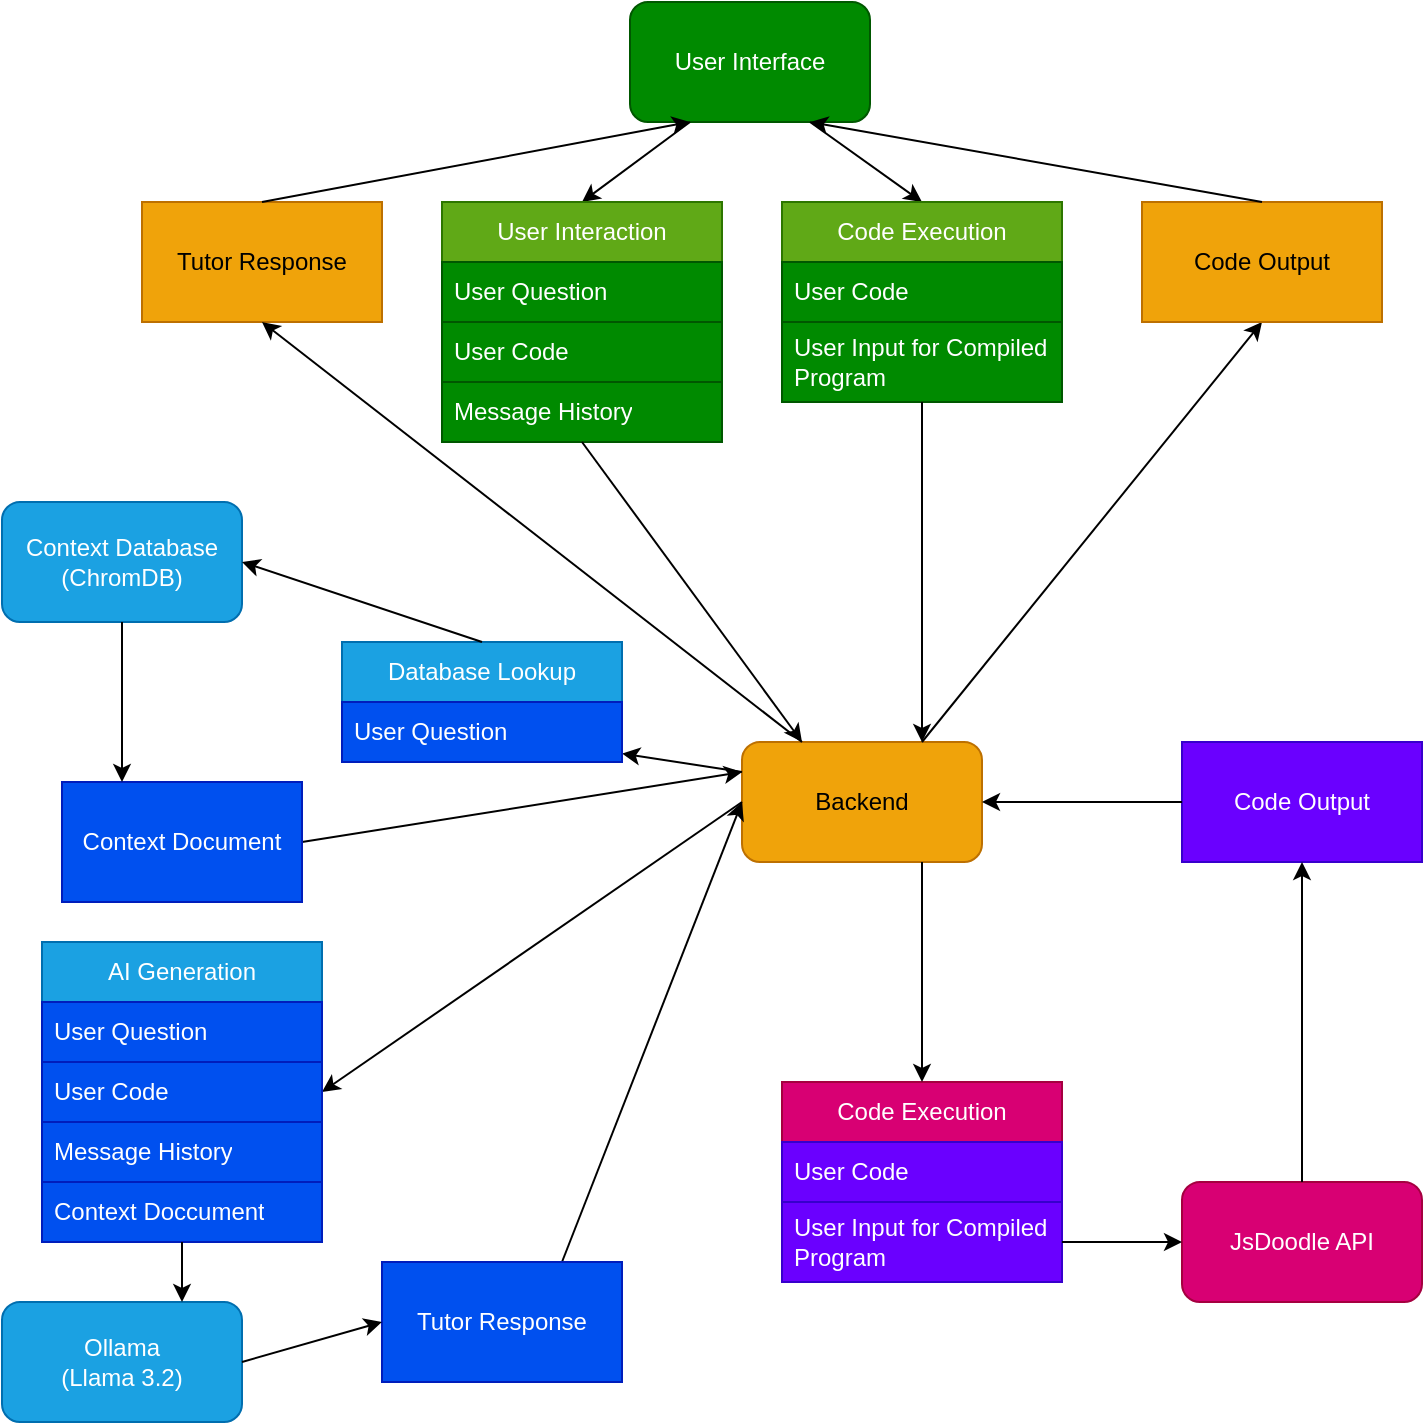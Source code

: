 <mxfile version="26.2.4">
  <diagram name="Page-1" id="Ih6s8407GPftAA1d-NDL">
    <mxGraphModel dx="1171" dy="754" grid="1" gridSize="10" guides="1" tooltips="1" connect="1" arrows="1" fold="1" page="1" pageScale="1" pageWidth="827" pageHeight="1169" math="0" shadow="0">
      <root>
        <mxCell id="0" />
        <mxCell id="1" parent="0" />
        <mxCell id="bCs0D3ElvCFrIqhlkfA1-1" value="User Interface" style="rounded=1;whiteSpace=wrap;html=1;fillColor=#008a00;fontColor=#ffffff;strokeColor=#005700;" vertex="1" parent="1">
          <mxGeometry x="354" y="20" width="120" height="60" as="geometry" />
        </mxCell>
        <mxCell id="bCs0D3ElvCFrIqhlkfA1-2" value="Backend" style="rounded=1;whiteSpace=wrap;html=1;fillColor=#f0a30a;fontColor=#000000;strokeColor=#BD7000;" vertex="1" parent="1">
          <mxGeometry x="410" y="390" width="120" height="60" as="geometry" />
        </mxCell>
        <mxCell id="bCs0D3ElvCFrIqhlkfA1-6" value="" style="endArrow=classic;html=1;rounded=0;exitX=0.25;exitY=1;exitDx=0;exitDy=0;entryX=0.5;entryY=0;entryDx=0;entryDy=0;" edge="1" parent="1" source="bCs0D3ElvCFrIqhlkfA1-1" target="bCs0D3ElvCFrIqhlkfA1-7">
          <mxGeometry width="50" height="50" relative="1" as="geometry">
            <mxPoint x="320" y="270" as="sourcePoint" />
            <mxPoint x="370" y="220" as="targetPoint" />
          </mxGeometry>
        </mxCell>
        <mxCell id="bCs0D3ElvCFrIqhlkfA1-7" value="User Interaction" style="swimlane;fontStyle=0;childLayout=stackLayout;horizontal=1;startSize=30;horizontalStack=0;resizeParent=1;resizeParentMax=0;resizeLast=0;collapsible=1;marginBottom=0;whiteSpace=wrap;html=1;fillColor=#60a917;fontColor=#ffffff;strokeColor=#2D7600;" vertex="1" parent="1">
          <mxGeometry x="260" y="120" width="140" height="120" as="geometry" />
        </mxCell>
        <mxCell id="bCs0D3ElvCFrIqhlkfA1-8" value="User Question" style="text;strokeColor=#005700;fillColor=#008a00;align=left;verticalAlign=middle;spacingLeft=4;spacingRight=4;overflow=hidden;points=[[0,0.5],[1,0.5]];portConstraint=eastwest;rotatable=0;whiteSpace=wrap;html=1;fontColor=#ffffff;" vertex="1" parent="bCs0D3ElvCFrIqhlkfA1-7">
          <mxGeometry y="30" width="140" height="30" as="geometry" />
        </mxCell>
        <mxCell id="bCs0D3ElvCFrIqhlkfA1-9" value="User Code" style="text;strokeColor=#005700;fillColor=#008a00;align=left;verticalAlign=middle;spacingLeft=4;spacingRight=4;overflow=hidden;points=[[0,0.5],[1,0.5]];portConstraint=eastwest;rotatable=0;whiteSpace=wrap;html=1;fontColor=#ffffff;" vertex="1" parent="bCs0D3ElvCFrIqhlkfA1-7">
          <mxGeometry y="60" width="140" height="30" as="geometry" />
        </mxCell>
        <mxCell id="bCs0D3ElvCFrIqhlkfA1-10" value="Message History" style="text;strokeColor=#005700;fillColor=#008a00;align=left;verticalAlign=middle;spacingLeft=4;spacingRight=4;overflow=hidden;points=[[0,0.5],[1,0.5]];portConstraint=eastwest;rotatable=0;whiteSpace=wrap;html=1;fontColor=#ffffff;" vertex="1" parent="bCs0D3ElvCFrIqhlkfA1-7">
          <mxGeometry y="90" width="140" height="30" as="geometry" />
        </mxCell>
        <mxCell id="bCs0D3ElvCFrIqhlkfA1-12" value="" style="endArrow=classic;html=1;rounded=0;entryX=0.25;entryY=0;entryDx=0;entryDy=0;exitX=0.5;exitY=1;exitDx=0;exitDy=0;" edge="1" parent="1" source="bCs0D3ElvCFrIqhlkfA1-7" target="bCs0D3ElvCFrIqhlkfA1-2">
          <mxGeometry width="50" height="50" relative="1" as="geometry">
            <mxPoint x="300" y="330" as="sourcePoint" />
            <mxPoint x="350" y="330" as="targetPoint" />
          </mxGeometry>
        </mxCell>
        <mxCell id="bCs0D3ElvCFrIqhlkfA1-13" value="" style="endArrow=classic;html=1;rounded=0;exitX=0;exitY=0.25;exitDx=0;exitDy=0;" edge="1" parent="1" source="bCs0D3ElvCFrIqhlkfA1-2" target="bCs0D3ElvCFrIqhlkfA1-20">
          <mxGeometry width="50" height="50" relative="1" as="geometry">
            <mxPoint x="230" y="550" as="sourcePoint" />
            <mxPoint x="250" y="425" as="targetPoint" />
          </mxGeometry>
        </mxCell>
        <mxCell id="bCs0D3ElvCFrIqhlkfA1-14" value="" style="endArrow=classic;html=1;rounded=0;exitX=1;exitY=0.5;exitDx=0;exitDy=0;entryX=0;entryY=0.25;entryDx=0;entryDy=0;" edge="1" parent="1" source="bCs0D3ElvCFrIqhlkfA1-28" target="bCs0D3ElvCFrIqhlkfA1-2">
          <mxGeometry width="50" height="50" relative="1" as="geometry">
            <mxPoint x="140" y="490" as="sourcePoint" />
            <mxPoint x="340" y="430" as="targetPoint" />
          </mxGeometry>
        </mxCell>
        <mxCell id="bCs0D3ElvCFrIqhlkfA1-15" value="Context Database (ChromDB)" style="rounded=1;whiteSpace=wrap;html=1;fillColor=#1ba1e2;fontColor=#ffffff;strokeColor=#006EAF;" vertex="1" parent="1">
          <mxGeometry x="40" y="270" width="120" height="60" as="geometry" />
        </mxCell>
        <mxCell id="bCs0D3ElvCFrIqhlkfA1-16" value="" style="endArrow=classic;html=1;rounded=0;exitX=0;exitY=0.5;exitDx=0;exitDy=0;entryX=1;entryY=0.5;entryDx=0;entryDy=0;" edge="1" parent="1" source="bCs0D3ElvCFrIqhlkfA1-2" target="bCs0D3ElvCFrIqhlkfA1-38">
          <mxGeometry width="50" height="50" relative="1" as="geometry">
            <mxPoint x="200" y="630" as="sourcePoint" />
            <mxPoint x="151" y="570" as="targetPoint" />
          </mxGeometry>
        </mxCell>
        <mxCell id="bCs0D3ElvCFrIqhlkfA1-17" value="" style="endArrow=classic;html=1;rounded=0;entryX=0;entryY=0.5;entryDx=0;entryDy=0;exitX=0.75;exitY=0;exitDx=0;exitDy=0;" edge="1" parent="1" source="bCs0D3ElvCFrIqhlkfA1-42" target="bCs0D3ElvCFrIqhlkfA1-2">
          <mxGeometry width="50" height="50" relative="1" as="geometry">
            <mxPoint x="380" y="670" as="sourcePoint" />
            <mxPoint x="280" y="610" as="targetPoint" />
          </mxGeometry>
        </mxCell>
        <mxCell id="bCs0D3ElvCFrIqhlkfA1-19" value="Database Lookup" style="swimlane;fontStyle=0;childLayout=stackLayout;horizontal=1;startSize=30;horizontalStack=0;resizeParent=1;resizeParentMax=0;resizeLast=0;collapsible=1;marginBottom=0;whiteSpace=wrap;html=1;fillColor=#1ba1e2;fontColor=#ffffff;strokeColor=#006EAF;" vertex="1" parent="1">
          <mxGeometry x="210" y="340" width="140" height="60" as="geometry" />
        </mxCell>
        <mxCell id="bCs0D3ElvCFrIqhlkfA1-20" value="User Question" style="text;strokeColor=#001DBC;fillColor=#0050ef;align=left;verticalAlign=middle;spacingLeft=4;spacingRight=4;overflow=hidden;points=[[0,0.5],[1,0.5]];portConstraint=eastwest;rotatable=0;whiteSpace=wrap;html=1;fontColor=#ffffff;" vertex="1" parent="bCs0D3ElvCFrIqhlkfA1-19">
          <mxGeometry y="30" width="140" height="30" as="geometry" />
        </mxCell>
        <mxCell id="bCs0D3ElvCFrIqhlkfA1-23" value="" style="endArrow=classic;html=1;rounded=0;exitX=0.5;exitY=0;exitDx=0;exitDy=0;entryX=1;entryY=0.5;entryDx=0;entryDy=0;" edge="1" parent="1" source="bCs0D3ElvCFrIqhlkfA1-19" target="bCs0D3ElvCFrIqhlkfA1-15">
          <mxGeometry width="50" height="50" relative="1" as="geometry">
            <mxPoint x="180" y="370" as="sourcePoint" />
            <mxPoint x="230" y="320" as="targetPoint" />
          </mxGeometry>
        </mxCell>
        <mxCell id="bCs0D3ElvCFrIqhlkfA1-28" value="Context Document" style="rounded=0;whiteSpace=wrap;html=1;fillColor=#0050ef;fontColor=#ffffff;strokeColor=#001DBC;" vertex="1" parent="1">
          <mxGeometry x="70" y="410" width="120" height="60" as="geometry" />
        </mxCell>
        <mxCell id="bCs0D3ElvCFrIqhlkfA1-29" value="Ollama&lt;div&gt;(Llama 3.2)&lt;/div&gt;" style="rounded=1;whiteSpace=wrap;html=1;fillColor=#1ba1e2;fontColor=#ffffff;strokeColor=#006EAF;" vertex="1" parent="1">
          <mxGeometry x="40" y="670" width="120" height="60" as="geometry" />
        </mxCell>
        <mxCell id="bCs0D3ElvCFrIqhlkfA1-31" value="" style="endArrow=classic;html=1;rounded=0;exitX=0.5;exitY=1;exitDx=0;exitDy=0;entryX=0.25;entryY=0;entryDx=0;entryDy=0;" edge="1" parent="1" source="bCs0D3ElvCFrIqhlkfA1-15" target="bCs0D3ElvCFrIqhlkfA1-28">
          <mxGeometry width="50" height="50" relative="1" as="geometry">
            <mxPoint x="50" y="410" as="sourcePoint" />
            <mxPoint x="100" y="360" as="targetPoint" />
          </mxGeometry>
        </mxCell>
        <mxCell id="bCs0D3ElvCFrIqhlkfA1-32" value="" style="endArrow=classic;html=1;rounded=0;exitX=0.75;exitY=1;exitDx=0;exitDy=0;entryX=0.5;entryY=0;entryDx=0;entryDy=0;" edge="1" parent="1" source="bCs0D3ElvCFrIqhlkfA1-1" target="bCs0D3ElvCFrIqhlkfA1-33">
          <mxGeometry width="50" height="50" relative="1" as="geometry">
            <mxPoint x="460" y="130" as="sourcePoint" />
            <mxPoint x="510" y="80" as="targetPoint" />
          </mxGeometry>
        </mxCell>
        <mxCell id="bCs0D3ElvCFrIqhlkfA1-33" value="Code Execution" style="swimlane;fontStyle=0;childLayout=stackLayout;horizontal=1;startSize=30;horizontalStack=0;resizeParent=1;resizeParentMax=0;resizeLast=0;collapsible=1;marginBottom=0;whiteSpace=wrap;html=1;fillColor=#60a917;fontColor=#ffffff;strokeColor=#2D7600;" vertex="1" parent="1">
          <mxGeometry x="430" y="120" width="140" height="100" as="geometry" />
        </mxCell>
        <mxCell id="bCs0D3ElvCFrIqhlkfA1-34" value="User Code" style="text;strokeColor=#005700;fillColor=#008a00;align=left;verticalAlign=middle;spacingLeft=4;spacingRight=4;overflow=hidden;points=[[0,0.5],[1,0.5]];portConstraint=eastwest;rotatable=0;whiteSpace=wrap;html=1;fontColor=#ffffff;" vertex="1" parent="bCs0D3ElvCFrIqhlkfA1-33">
          <mxGeometry y="30" width="140" height="30" as="geometry" />
        </mxCell>
        <mxCell id="bCs0D3ElvCFrIqhlkfA1-35" value="User Input for Compiled Program" style="text;strokeColor=#005700;fillColor=#008a00;align=left;verticalAlign=middle;spacingLeft=4;spacingRight=4;overflow=hidden;points=[[0,0.5],[1,0.5]];portConstraint=eastwest;rotatable=0;whiteSpace=wrap;html=1;fontColor=#ffffff;" vertex="1" parent="bCs0D3ElvCFrIqhlkfA1-33">
          <mxGeometry y="60" width="140" height="40" as="geometry" />
        </mxCell>
        <mxCell id="bCs0D3ElvCFrIqhlkfA1-37" value="" style="endArrow=classic;html=1;rounded=0;exitX=0.5;exitY=1;exitDx=0;exitDy=0;entryX=0.75;entryY=0;entryDx=0;entryDy=0;" edge="1" parent="1" source="bCs0D3ElvCFrIqhlkfA1-33" target="bCs0D3ElvCFrIqhlkfA1-2">
          <mxGeometry width="50" height="50" relative="1" as="geometry">
            <mxPoint x="510" y="280" as="sourcePoint" />
            <mxPoint x="560" y="230" as="targetPoint" />
          </mxGeometry>
        </mxCell>
        <mxCell id="bCs0D3ElvCFrIqhlkfA1-38" value="AI Generation" style="swimlane;fontStyle=0;childLayout=stackLayout;horizontal=1;startSize=30;horizontalStack=0;resizeParent=1;resizeParentMax=0;resizeLast=0;collapsible=1;marginBottom=0;whiteSpace=wrap;html=1;fillColor=#1ba1e2;fontColor=#ffffff;strokeColor=#006EAF;" vertex="1" parent="1">
          <mxGeometry x="60" y="490" width="140" height="150" as="geometry" />
        </mxCell>
        <mxCell id="bCs0D3ElvCFrIqhlkfA1-39" value="User Question" style="text;strokeColor=#001DBC;fillColor=#0050ef;align=left;verticalAlign=middle;spacingLeft=4;spacingRight=4;overflow=hidden;points=[[0,0.5],[1,0.5]];portConstraint=eastwest;rotatable=0;whiteSpace=wrap;html=1;fontColor=#ffffff;" vertex="1" parent="bCs0D3ElvCFrIqhlkfA1-38">
          <mxGeometry y="30" width="140" height="30" as="geometry" />
        </mxCell>
        <mxCell id="bCs0D3ElvCFrIqhlkfA1-40" value="User Code" style="text;strokeColor=#001DBC;fillColor=#0050ef;align=left;verticalAlign=middle;spacingLeft=4;spacingRight=4;overflow=hidden;points=[[0,0.5],[1,0.5]];portConstraint=eastwest;rotatable=0;whiteSpace=wrap;html=1;fontColor=#ffffff;" vertex="1" parent="bCs0D3ElvCFrIqhlkfA1-38">
          <mxGeometry y="60" width="140" height="30" as="geometry" />
        </mxCell>
        <mxCell id="bCs0D3ElvCFrIqhlkfA1-41" value="Message History" style="text;strokeColor=#001DBC;fillColor=#0050ef;align=left;verticalAlign=middle;spacingLeft=4;spacingRight=4;overflow=hidden;points=[[0,0.5],[1,0.5]];portConstraint=eastwest;rotatable=0;whiteSpace=wrap;html=1;fontColor=#ffffff;" vertex="1" parent="bCs0D3ElvCFrIqhlkfA1-38">
          <mxGeometry y="90" width="140" height="30" as="geometry" />
        </mxCell>
        <mxCell id="bCs0D3ElvCFrIqhlkfA1-43" value="Context Doccument" style="text;strokeColor=#001DBC;fillColor=#0050ef;align=left;verticalAlign=middle;spacingLeft=4;spacingRight=4;overflow=hidden;points=[[0,0.5],[1,0.5]];portConstraint=eastwest;rotatable=0;whiteSpace=wrap;html=1;fontColor=#ffffff;" vertex="1" parent="bCs0D3ElvCFrIqhlkfA1-38">
          <mxGeometry y="120" width="140" height="30" as="geometry" />
        </mxCell>
        <mxCell id="bCs0D3ElvCFrIqhlkfA1-42" value="Tutor Response" style="rounded=0;whiteSpace=wrap;html=1;fillColor=#0050ef;fontColor=#ffffff;strokeColor=#001DBC;" vertex="1" parent="1">
          <mxGeometry x="230" y="650" width="120" height="60" as="geometry" />
        </mxCell>
        <mxCell id="bCs0D3ElvCFrIqhlkfA1-44" value="" style="endArrow=classic;html=1;rounded=0;exitX=0.5;exitY=1;exitDx=0;exitDy=0;entryX=0.75;entryY=0;entryDx=0;entryDy=0;" edge="1" parent="1" source="bCs0D3ElvCFrIqhlkfA1-38" target="bCs0D3ElvCFrIqhlkfA1-29">
          <mxGeometry width="50" height="50" relative="1" as="geometry">
            <mxPoint x="170" y="720" as="sourcePoint" />
            <mxPoint x="220" y="670" as="targetPoint" />
          </mxGeometry>
        </mxCell>
        <mxCell id="bCs0D3ElvCFrIqhlkfA1-45" value="" style="endArrow=classic;html=1;rounded=0;exitX=1;exitY=0.5;exitDx=0;exitDy=0;entryX=0;entryY=0.5;entryDx=0;entryDy=0;" edge="1" parent="1" source="bCs0D3ElvCFrIqhlkfA1-29" target="bCs0D3ElvCFrIqhlkfA1-42">
          <mxGeometry width="50" height="50" relative="1" as="geometry">
            <mxPoint x="190" y="740" as="sourcePoint" />
            <mxPoint x="240" y="690" as="targetPoint" />
          </mxGeometry>
        </mxCell>
        <mxCell id="bCs0D3ElvCFrIqhlkfA1-46" value="Tutor Response" style="rounded=0;whiteSpace=wrap;html=1;fillColor=#f0a30a;fontColor=#000000;strokeColor=#BD7000;" vertex="1" parent="1">
          <mxGeometry x="110" y="120" width="120" height="60" as="geometry" />
        </mxCell>
        <mxCell id="bCs0D3ElvCFrIqhlkfA1-47" value="" style="endArrow=classic;html=1;rounded=0;exitX=0.5;exitY=0;exitDx=0;exitDy=0;entryX=0.25;entryY=1;entryDx=0;entryDy=0;" edge="1" parent="1" source="bCs0D3ElvCFrIqhlkfA1-46" target="bCs0D3ElvCFrIqhlkfA1-1">
          <mxGeometry width="50" height="50" relative="1" as="geometry">
            <mxPoint x="160" y="140" as="sourcePoint" />
            <mxPoint x="210" y="90" as="targetPoint" />
          </mxGeometry>
        </mxCell>
        <mxCell id="bCs0D3ElvCFrIqhlkfA1-48" value="" style="endArrow=classic;html=1;rounded=0;entryX=0.5;entryY=1;entryDx=0;entryDy=0;" edge="1" parent="1" target="bCs0D3ElvCFrIqhlkfA1-46">
          <mxGeometry width="50" height="50" relative="1" as="geometry">
            <mxPoint x="440" y="390" as="sourcePoint" />
            <mxPoint x="350" y="300" as="targetPoint" />
          </mxGeometry>
        </mxCell>
        <mxCell id="bCs0D3ElvCFrIqhlkfA1-49" value="" style="endArrow=classic;html=1;rounded=0;exitX=0.75;exitY=0;exitDx=0;exitDy=0;entryX=0.5;entryY=1;entryDx=0;entryDy=0;" edge="1" parent="1" source="bCs0D3ElvCFrIqhlkfA1-2" target="bCs0D3ElvCFrIqhlkfA1-50">
          <mxGeometry width="50" height="50" relative="1" as="geometry">
            <mxPoint x="530" y="390" as="sourcePoint" />
            <mxPoint x="660" y="300" as="targetPoint" />
          </mxGeometry>
        </mxCell>
        <mxCell id="bCs0D3ElvCFrIqhlkfA1-50" value="Code Output" style="rounded=0;whiteSpace=wrap;html=1;fillColor=#f0a30a;fontColor=#000000;strokeColor=#BD7000;" vertex="1" parent="1">
          <mxGeometry x="610" y="120" width="120" height="60" as="geometry" />
        </mxCell>
        <mxCell id="bCs0D3ElvCFrIqhlkfA1-51" value="" style="endArrow=classic;html=1;rounded=0;entryX=0.75;entryY=1;entryDx=0;entryDy=0;exitX=0.5;exitY=0;exitDx=0;exitDy=0;" edge="1" parent="1" source="bCs0D3ElvCFrIqhlkfA1-50" target="bCs0D3ElvCFrIqhlkfA1-1">
          <mxGeometry width="50" height="50" relative="1" as="geometry">
            <mxPoint x="620" y="110" as="sourcePoint" />
            <mxPoint x="670" y="60" as="targetPoint" />
          </mxGeometry>
        </mxCell>
        <mxCell id="bCs0D3ElvCFrIqhlkfA1-52" value="Code Output" style="rounded=0;whiteSpace=wrap;html=1;fillColor=#6a00ff;fontColor=#ffffff;strokeColor=#3700CC;" vertex="1" parent="1">
          <mxGeometry x="630" y="390" width="120" height="60" as="geometry" />
        </mxCell>
        <mxCell id="bCs0D3ElvCFrIqhlkfA1-53" value="JsDoodle API" style="rounded=1;whiteSpace=wrap;html=1;fillColor=#d80073;fontColor=#ffffff;strokeColor=#A50040;" vertex="1" parent="1">
          <mxGeometry x="630" y="610" width="120" height="60" as="geometry" />
        </mxCell>
        <mxCell id="bCs0D3ElvCFrIqhlkfA1-54" value="Code Execution" style="swimlane;fontStyle=0;childLayout=stackLayout;horizontal=1;startSize=30;horizontalStack=0;resizeParent=1;resizeParentMax=0;resizeLast=0;collapsible=1;marginBottom=0;whiteSpace=wrap;html=1;fillColor=#d80073;fontColor=#ffffff;strokeColor=#A50040;" vertex="1" parent="1">
          <mxGeometry x="430" y="560" width="140" height="100" as="geometry" />
        </mxCell>
        <mxCell id="bCs0D3ElvCFrIqhlkfA1-55" value="User Code" style="text;strokeColor=#3700CC;fillColor=#6a00ff;align=left;verticalAlign=middle;spacingLeft=4;spacingRight=4;overflow=hidden;points=[[0,0.5],[1,0.5]];portConstraint=eastwest;rotatable=0;whiteSpace=wrap;html=1;fontColor=#ffffff;" vertex="1" parent="bCs0D3ElvCFrIqhlkfA1-54">
          <mxGeometry y="30" width="140" height="30" as="geometry" />
        </mxCell>
        <mxCell id="bCs0D3ElvCFrIqhlkfA1-56" value="User Input for Compiled Program" style="text;strokeColor=#3700CC;fillColor=#6a00ff;align=left;verticalAlign=middle;spacingLeft=4;spacingRight=4;overflow=hidden;points=[[0,0.5],[1,0.5]];portConstraint=eastwest;rotatable=0;whiteSpace=wrap;html=1;fontColor=#ffffff;" vertex="1" parent="bCs0D3ElvCFrIqhlkfA1-54">
          <mxGeometry y="60" width="140" height="40" as="geometry" />
        </mxCell>
        <mxCell id="bCs0D3ElvCFrIqhlkfA1-58" value="" style="endArrow=classic;html=1;rounded=0;exitX=0.75;exitY=1;exitDx=0;exitDy=0;entryX=0.5;entryY=0;entryDx=0;entryDy=0;" edge="1" parent="1" source="bCs0D3ElvCFrIqhlkfA1-2" target="bCs0D3ElvCFrIqhlkfA1-54">
          <mxGeometry width="50" height="50" relative="1" as="geometry">
            <mxPoint x="460" y="510" as="sourcePoint" />
            <mxPoint x="510" y="460" as="targetPoint" />
          </mxGeometry>
        </mxCell>
        <mxCell id="bCs0D3ElvCFrIqhlkfA1-59" value="" style="endArrow=classic;html=1;rounded=0;entryX=0;entryY=0.5;entryDx=0;entryDy=0;exitX=1;exitY=0.5;exitDx=0;exitDy=0;" edge="1" parent="1" source="bCs0D3ElvCFrIqhlkfA1-56" target="bCs0D3ElvCFrIqhlkfA1-53">
          <mxGeometry width="50" height="50" relative="1" as="geometry">
            <mxPoint x="600" y="610" as="sourcePoint" />
            <mxPoint x="650" y="560" as="targetPoint" />
          </mxGeometry>
        </mxCell>
        <mxCell id="bCs0D3ElvCFrIqhlkfA1-60" value="" style="endArrow=classic;html=1;rounded=0;exitX=0.5;exitY=0;exitDx=0;exitDy=0;entryX=0.5;entryY=1;entryDx=0;entryDy=0;" edge="1" parent="1" source="bCs0D3ElvCFrIqhlkfA1-53" target="bCs0D3ElvCFrIqhlkfA1-52">
          <mxGeometry width="50" height="50" relative="1" as="geometry">
            <mxPoint x="680" y="600" as="sourcePoint" />
            <mxPoint x="730" y="550" as="targetPoint" />
          </mxGeometry>
        </mxCell>
        <mxCell id="bCs0D3ElvCFrIqhlkfA1-61" value="" style="endArrow=classic;html=1;rounded=0;exitX=0;exitY=0.5;exitDx=0;exitDy=0;entryX=1;entryY=0.5;entryDx=0;entryDy=0;" edge="1" parent="1" source="bCs0D3ElvCFrIqhlkfA1-52" target="bCs0D3ElvCFrIqhlkfA1-2">
          <mxGeometry width="50" height="50" relative="1" as="geometry">
            <mxPoint x="590" y="380" as="sourcePoint" />
            <mxPoint x="640" y="330" as="targetPoint" />
          </mxGeometry>
        </mxCell>
      </root>
    </mxGraphModel>
  </diagram>
</mxfile>

